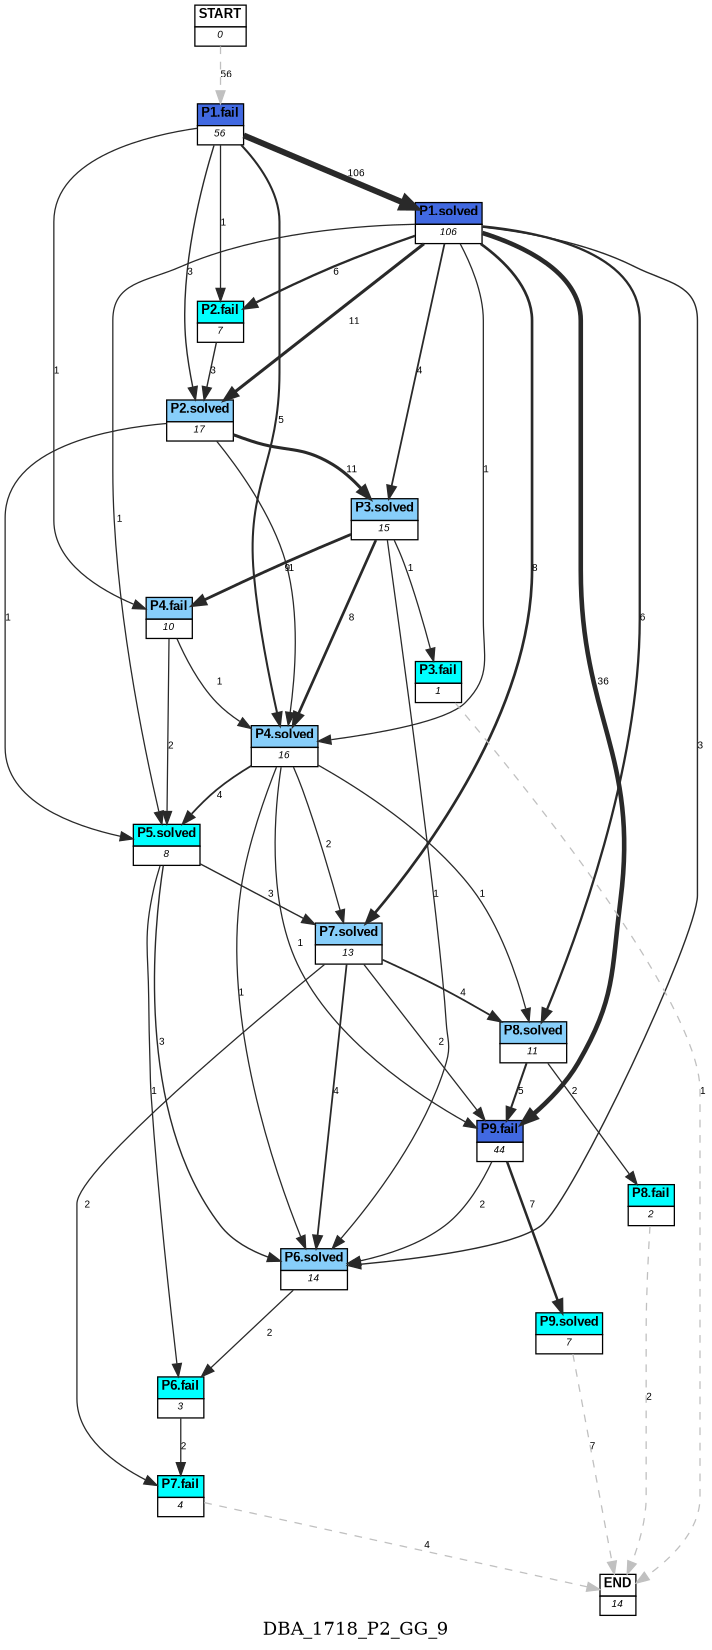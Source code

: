 digraph DBA_1718_P2_GG_9 {
	label=DBA_1718_P2_GG_9;
	dpi = 150
	size="16,11!";
	margin = 0;
"START" [shape=plain, label=<<table border="0" cellborder="1" cellspacing="0"><tr><td bgcolor="white"><FONT face="Arial" POINT-SIZE="10"><b>START</b></FONT></td></tr><tr><td bgcolor="white"><FONT face="Arial" POINT-SIZE="8"><i>0</i></FONT></td></tr></table>>]

"P1.fail" [shape=plain, label=<<table border="0" cellborder="1" cellspacing="0"><tr><td bgcolor="royalblue"><FONT face="Arial" POINT-SIZE="10"><b>P1.fail</b></FONT></td></tr><tr><td bgcolor="white"><FONT face="Arial" POINT-SIZE="8"><i>56</i></FONT></td></tr></table>>]

"P1.solved" [shape=plain, label=<<table border="0" cellborder="1" cellspacing="0"><tr><td bgcolor="royalblue"><FONT face="Arial" POINT-SIZE="10"><b>P1.solved</b></FONT></td></tr><tr><td bgcolor="white"><FONT face="Arial" POINT-SIZE="8"><i>106</i></FONT></td></tr></table>>]

"P2.fail" [shape=plain, label=<<table border="0" cellborder="1" cellspacing="0"><tr><td bgcolor="aqua"><FONT face="Arial" POINT-SIZE="10"><b>P2.fail</b></FONT></td></tr><tr><td bgcolor="white"><FONT face="Arial" POINT-SIZE="8"><i>7</i></FONT></td></tr></table>>]

"P2.solved" [shape=plain, label=<<table border="0" cellborder="1" cellspacing="0"><tr><td bgcolor="lightskyblue"><FONT face="Arial" POINT-SIZE="10"><b>P2.solved</b></FONT></td></tr><tr><td bgcolor="white"><FONT face="Arial" POINT-SIZE="8"><i>17</i></FONT></td></tr></table>>]

"P3.solved" [shape=plain, label=<<table border="0" cellborder="1" cellspacing="0"><tr><td bgcolor="lightskyblue"><FONT face="Arial" POINT-SIZE="10"><b>P3.solved</b></FONT></td></tr><tr><td bgcolor="white"><FONT face="Arial" POINT-SIZE="8"><i>15</i></FONT></td></tr></table>>]

"P4.fail" [shape=plain, label=<<table border="0" cellborder="1" cellspacing="0"><tr><td bgcolor="lightskyblue"><FONT face="Arial" POINT-SIZE="10"><b>P4.fail</b></FONT></td></tr><tr><td bgcolor="white"><FONT face="Arial" POINT-SIZE="8"><i>10</i></FONT></td></tr></table>>]

"P5.solved" [shape=plain, label=<<table border="0" cellborder="1" cellspacing="0"><tr><td bgcolor="aqua"><FONT face="Arial" POINT-SIZE="10"><b>P5.solved</b></FONT></td></tr><tr><td bgcolor="white"><FONT face="Arial" POINT-SIZE="8"><i>8</i></FONT></td></tr></table>>]

"P6.fail" [shape=plain, label=<<table border="0" cellborder="1" cellspacing="0"><tr><td bgcolor="aqua"><FONT face="Arial" POINT-SIZE="10"><b>P6.fail</b></FONT></td></tr><tr><td bgcolor="white"><FONT face="Arial" POINT-SIZE="8"><i>3</i></FONT></td></tr></table>>]

"P7.fail" [shape=plain, label=<<table border="0" cellborder="1" cellspacing="0"><tr><td bgcolor="aqua"><FONT face="Arial" POINT-SIZE="10"><b>P7.fail</b></FONT></td></tr><tr><td bgcolor="white"><FONT face="Arial" POINT-SIZE="8"><i>4</i></FONT></td></tr></table>>]

"P4.solved" [shape=plain, label=<<table border="0" cellborder="1" cellspacing="0"><tr><td bgcolor="lightskyblue"><FONT face="Arial" POINT-SIZE="10"><b>P4.solved</b></FONT></td></tr><tr><td bgcolor="white"><FONT face="Arial" POINT-SIZE="8"><i>16</i></FONT></td></tr></table>>]

"P7.solved" [shape=plain, label=<<table border="0" cellborder="1" cellspacing="0"><tr><td bgcolor="lightskyblue"><FONT face="Arial" POINT-SIZE="10"><b>P7.solved</b></FONT></td></tr><tr><td bgcolor="white"><FONT face="Arial" POINT-SIZE="8"><i>13</i></FONT></td></tr></table>>]

"P6.solved" [shape=plain, label=<<table border="0" cellborder="1" cellspacing="0"><tr><td bgcolor="lightskyblue"><FONT face="Arial" POINT-SIZE="10"><b>P6.solved</b></FONT></td></tr><tr><td bgcolor="white"><FONT face="Arial" POINT-SIZE="8"><i>14</i></FONT></td></tr></table>>]

"P9.fail" [shape=plain, label=<<table border="0" cellborder="1" cellspacing="0"><tr><td bgcolor="royalblue"><FONT face="Arial" POINT-SIZE="10"><b>P9.fail</b></FONT></td></tr><tr><td bgcolor="white"><FONT face="Arial" POINT-SIZE="8"><i>44</i></FONT></td></tr></table>>]

"P3.fail" [shape=plain, label=<<table border="0" cellborder="1" cellspacing="0"><tr><td bgcolor="aqua"><FONT face="Arial" POINT-SIZE="10"><b>P3.fail</b></FONT></td></tr><tr><td bgcolor="white"><FONT face="Arial" POINT-SIZE="8"><i>1</i></FONT></td></tr></table>>]

"P8.solved" [shape=plain, label=<<table border="0" cellborder="1" cellspacing="0"><tr><td bgcolor="lightskyblue"><FONT face="Arial" POINT-SIZE="10"><b>P8.solved</b></FONT></td></tr><tr><td bgcolor="white"><FONT face="Arial" POINT-SIZE="8"><i>11</i></FONT></td></tr></table>>]

"P8.fail" [shape=plain, label=<<table border="0" cellborder="1" cellspacing="0"><tr><td bgcolor="aqua"><FONT face="Arial" POINT-SIZE="10"><b>P8.fail</b></FONT></td></tr><tr><td bgcolor="white"><FONT face="Arial" POINT-SIZE="8"><i>2</i></FONT></td></tr></table>>]

"P9.solved" [shape=plain, label=<<table border="0" cellborder="1" cellspacing="0"><tr><td bgcolor="aqua"><FONT face="Arial" POINT-SIZE="10"><b>P9.solved</b></FONT></td></tr><tr><td bgcolor="white"><FONT face="Arial" POINT-SIZE="8"><i>7</i></FONT></td></tr></table>>]

"END" [shape=plain, label=<<table border="0" cellborder="1" cellspacing="0"><tr><td bgcolor="white"><FONT face="Arial" POINT-SIZE="10"><b>END</b></FONT></td></tr><tr><td bgcolor="white"><FONT face="Arial" POINT-SIZE="8"><i>14</i></FONT></td></tr></table>>]

"START" -> "P1.fail" [ style = dashed color=grey label ="56" labelfloat=false fontname="Arial" fontsize=8]

"P1.fail" -> "P1.solved" [ color=grey16 penwidth = "4.66343909411207"label ="106" labelfloat=false fontname="Arial" fontsize=8]

"P1.fail" -> "P2.fail" [ color=grey16 penwidth = "1"label ="1" labelfloat=false fontname="Arial" fontsize=8]

"P1.fail" -> "P2.solved" [ color=grey16 penwidth = "1.09861228866811"label ="3" labelfloat=false fontname="Arial" fontsize=8]

"P1.fail" -> "P4.fail" [ color=grey16 penwidth = "1"label ="1" labelfloat=false fontname="Arial" fontsize=8]

"P1.fail" -> "P4.solved" [ color=grey16 penwidth = "1.6094379124341"label ="5" labelfloat=false fontname="Arial" fontsize=8]

"P1.solved" -> "P2.fail" [ color=grey16 penwidth = "1.79175946922805"label ="6" labelfloat=false fontname="Arial" fontsize=8]

"P1.solved" -> "P2.solved" [ color=grey16 penwidth = "2.39789527279837"label ="11" labelfloat=false fontname="Arial" fontsize=8]

"P1.solved" -> "P3.solved" [ color=grey16 penwidth = "1.38629436111989"label ="4" labelfloat=false fontname="Arial" fontsize=8]

"P1.solved" -> "P5.solved" [ color=grey16 penwidth = "1"label ="1" labelfloat=false fontname="Arial" fontsize=8]

"P1.solved" -> "P4.solved" [ color=grey16 penwidth = "1"label ="1" labelfloat=false fontname="Arial" fontsize=8]

"P1.solved" -> "P7.solved" [ color=grey16 penwidth = "2.07944154167984"label ="8" labelfloat=false fontname="Arial" fontsize=8]

"P1.solved" -> "P6.solved" [ color=grey16 penwidth = "1.09861228866811"label ="3" labelfloat=false fontname="Arial" fontsize=8]

"P1.solved" -> "P9.fail" [ color=grey16 penwidth = "3.58351893845611"label ="36" labelfloat=false fontname="Arial" fontsize=8]

"P1.solved" -> "P8.solved" [ color=grey16 penwidth = "1.79175946922805"label ="6" labelfloat=false fontname="Arial" fontsize=8]

"P2.fail" -> "P2.solved" [ color=grey16 penwidth = "1.09861228866811"label ="3" labelfloat=false fontname="Arial" fontsize=8]

"P2.solved" -> "P3.solved" [ color=grey16 penwidth = "2.39789527279837"label ="11" labelfloat=false fontname="Arial" fontsize=8]

"P2.solved" -> "P5.solved" [ color=grey16 penwidth = "1"label ="1" labelfloat=false fontname="Arial" fontsize=8]

"P2.solved" -> "P4.solved" [ color=grey16 penwidth = "1"label ="1" labelfloat=false fontname="Arial" fontsize=8]

"P3.solved" -> "P4.fail" [ color=grey16 penwidth = "2.19722457733622"label ="9" labelfloat=false fontname="Arial" fontsize=8]

"P3.solved" -> "P4.solved" [ color=grey16 penwidth = "2.07944154167984"label ="8" labelfloat=false fontname="Arial" fontsize=8]

"P3.solved" -> "P6.solved" [ color=grey16 penwidth = "1"label ="1" labelfloat=false fontname="Arial" fontsize=8]

"P3.solved" -> "P3.fail" [ color=grey16 penwidth = "1"label ="1" labelfloat=false fontname="Arial" fontsize=8]

"P4.fail" -> "P5.solved" [ color=grey16 penwidth = "1"label ="2" labelfloat=false fontname="Arial" fontsize=8]

"P4.fail" -> "P4.solved" [ color=grey16 penwidth = "1"label ="1" labelfloat=false fontname="Arial" fontsize=8]

"P5.solved" -> "P6.fail" [ color=grey16 penwidth = "1"label ="1" labelfloat=false fontname="Arial" fontsize=8]

"P5.solved" -> "P7.solved" [ color=grey16 penwidth = "1.09861228866811"label ="3" labelfloat=false fontname="Arial" fontsize=8]

"P5.solved" -> "P6.solved" [ color=grey16 penwidth = "1.09861228866811"label ="3" labelfloat=false fontname="Arial" fontsize=8]

"P6.fail" -> "P7.fail" [ color=grey16 penwidth = "1"label ="2" labelfloat=false fontname="Arial" fontsize=8]

"P7.fail" -> "END" [ style = dashed color=grey label ="4" labelfloat=false fontname="Arial" fontsize=8]

"P4.solved" -> "P5.solved" [ color=grey16 penwidth = "1.38629436111989"label ="4" labelfloat=false fontname="Arial" fontsize=8]

"P4.solved" -> "P7.solved" [ color=grey16 penwidth = "1"label ="2" labelfloat=false fontname="Arial" fontsize=8]

"P4.solved" -> "P6.solved" [ color=grey16 penwidth = "1"label ="1" labelfloat=false fontname="Arial" fontsize=8]

"P4.solved" -> "P9.fail" [ color=grey16 penwidth = "1"label ="1" labelfloat=false fontname="Arial" fontsize=8]

"P4.solved" -> "P8.solved" [ color=grey16 penwidth = "1"label ="1" labelfloat=false fontname="Arial" fontsize=8]

"P7.solved" -> "P7.fail" [ color=grey16 penwidth = "1"label ="2" labelfloat=false fontname="Arial" fontsize=8]

"P7.solved" -> "P6.solved" [ color=grey16 penwidth = "1.38629436111989"label ="4" labelfloat=false fontname="Arial" fontsize=8]

"P7.solved" -> "P9.fail" [ color=grey16 penwidth = "1"label ="2" labelfloat=false fontname="Arial" fontsize=8]

"P7.solved" -> "P8.solved" [ color=grey16 penwidth = "1.38629436111989"label ="4" labelfloat=false fontname="Arial" fontsize=8]

"P6.solved" -> "P6.fail" [ color=grey16 penwidth = "1"label ="2" labelfloat=false fontname="Arial" fontsize=8]

"P9.fail" -> "P6.solved" [ color=grey16 penwidth = "1"label ="2" labelfloat=false fontname="Arial" fontsize=8]

"P9.fail" -> "P9.solved" [ color=grey16 penwidth = "1.94591014905531"label ="7" labelfloat=false fontname="Arial" fontsize=8]

"P3.fail" -> "END" [ style = dashed color=grey label ="1" labelfloat=false fontname="Arial" fontsize=8]

"P8.solved" -> "P9.fail" [ color=grey16 penwidth = "1.6094379124341"label ="5" labelfloat=false fontname="Arial" fontsize=8]

"P8.solved" -> "P8.fail" [ color=grey16 penwidth = "1"label ="2" labelfloat=false fontname="Arial" fontsize=8]

"P8.fail" -> "END" [ style = dashed color=grey label ="2" labelfloat=false fontname="Arial" fontsize=8]

"P9.solved" -> "END" [ style = dashed color=grey label ="7" labelfloat=false fontname="Arial" fontsize=8]

}
